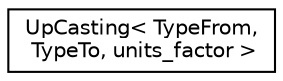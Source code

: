 digraph "Graphical Class Hierarchy"
{
  edge [fontname="Helvetica",fontsize="10",labelfontname="Helvetica",labelfontsize="10"];
  node [fontname="Helvetica",fontsize="10",shape=record];
  rankdir="LR";
  Node0 [label="UpCasting\< TypeFrom,\l TypeTo, units_factor \>",height=0.2,width=0.4,color="black", fillcolor="white", style="filled",URL="$structUpCasting.html"];
}
